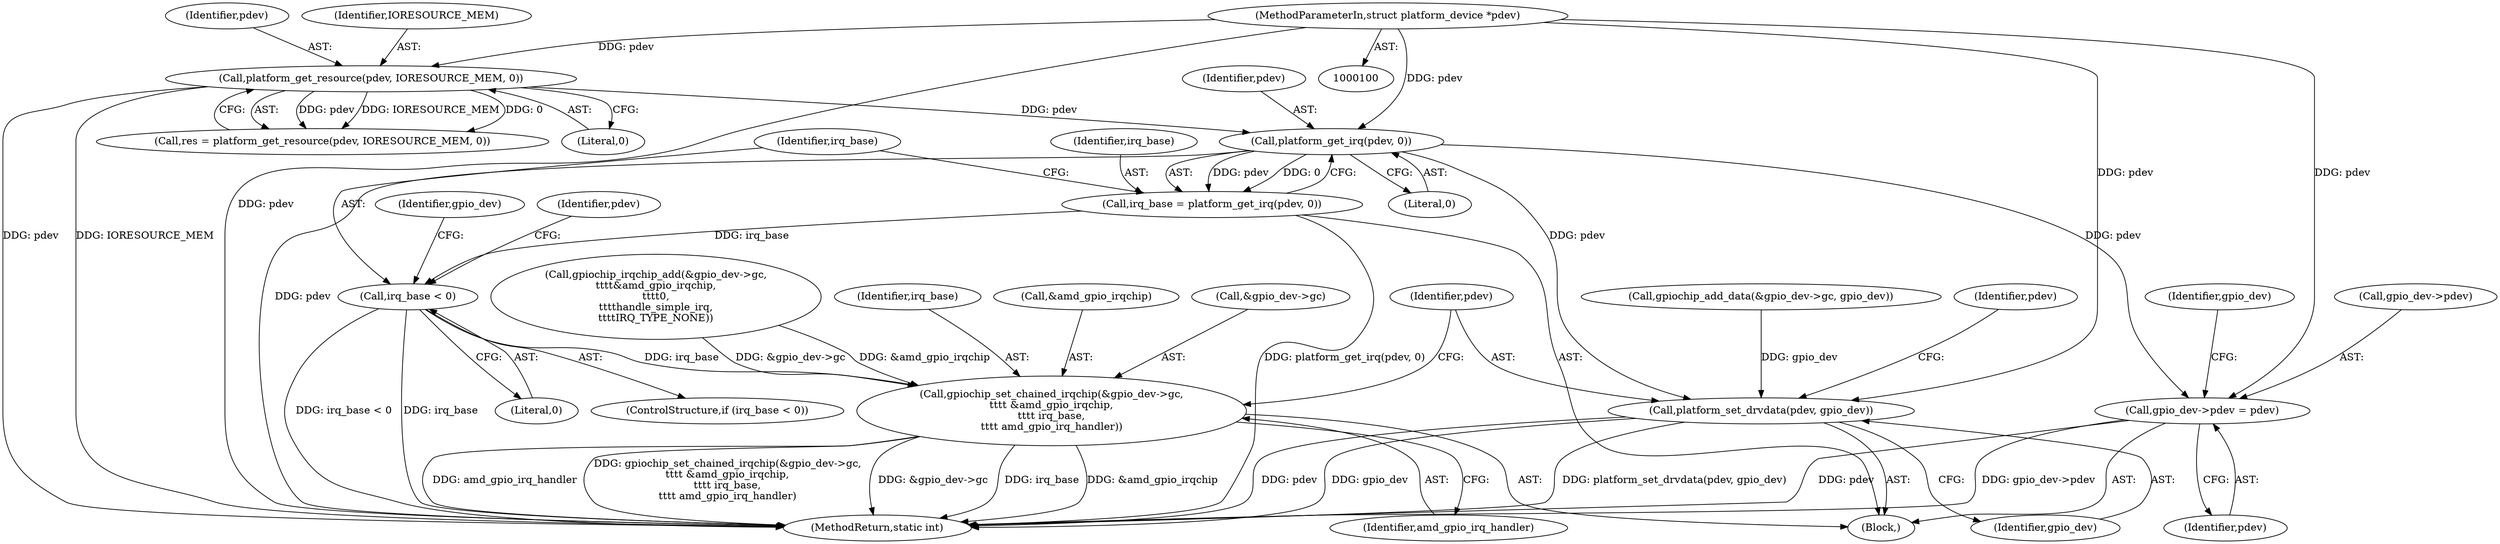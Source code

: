 digraph "0_linux_251e22abde21833b3d29577e4d8c7aaccd650eee@pointer" {
"1000174" [label="(Call,platform_get_irq(pdev, 0))"];
"1000133" [label="(Call,platform_get_resource(pdev, IORESOURCE_MEM, 0))"];
"1000101" [label="(MethodParameterIn,struct platform_device *pdev)"];
"1000172" [label="(Call,irq_base = platform_get_irq(pdev, 0))"];
"1000178" [label="(Call,irq_base < 0)"];
"1000401" [label="(Call,gpiochip_set_chained_irqchip(&gpio_dev->gc,\n\t\t\t\t &amd_gpio_irqchip,\n\t\t\t\t irq_base,\n\t\t\t\t amd_gpio_irq_handler))"];
"1000191" [label="(Call,gpio_dev->pdev = pdev)"];
"1000410" [label="(Call,platform_set_drvdata(pdev, gpio_dev))"];
"1000176" [label="(Literal,0)"];
"1000102" [label="(Block,)"];
"1000193" [label="(Identifier,gpio_dev)"];
"1000401" [label="(Call,gpiochip_set_chained_irqchip(&gpio_dev->gc,\n\t\t\t\t &amd_gpio_irqchip,\n\t\t\t\t irq_base,\n\t\t\t\t amd_gpio_irq_handler))"];
"1000101" [label="(MethodParameterIn,struct platform_device *pdev)"];
"1000180" [label="(Literal,0)"];
"1000412" [label="(Identifier,gpio_dev)"];
"1000340" [label="(Call,gpiochip_add_data(&gpio_dev->gc, gpio_dev))"];
"1000175" [label="(Identifier,pdev)"];
"1000177" [label="(ControlStructure,if (irq_base < 0))"];
"1000408" [label="(Identifier,irq_base)"];
"1000178" [label="(Call,irq_base < 0)"];
"1000195" [label="(Identifier,pdev)"];
"1000406" [label="(Call,&amd_gpio_irqchip)"];
"1000192" [label="(Call,gpio_dev->pdev)"];
"1000410" [label="(Call,platform_set_drvdata(pdev, gpio_dev))"];
"1000402" [label="(Call,&gpio_dev->gc)"];
"1000136" [label="(Literal,0)"];
"1000377" [label="(Call,gpiochip_irqchip_add(&gpio_dev->gc,\n\t\t\t\t&amd_gpio_irqchip,\n\t\t\t\t0,\n\t\t\t\thandle_simple_irq,\n\t\t\t\tIRQ_TYPE_NONE))"];
"1000131" [label="(Call,res = platform_get_resource(pdev, IORESOURCE_MEM, 0))"];
"1000429" [label="(MethodReturn,static int)"];
"1000191" [label="(Call,gpio_dev->pdev = pdev)"];
"1000416" [label="(Identifier,pdev)"];
"1000173" [label="(Identifier,irq_base)"];
"1000133" [label="(Call,platform_get_resource(pdev, IORESOURCE_MEM, 0))"];
"1000179" [label="(Identifier,irq_base)"];
"1000199" [label="(Identifier,gpio_dev)"];
"1000134" [label="(Identifier,pdev)"];
"1000172" [label="(Call,irq_base = platform_get_irq(pdev, 0))"];
"1000135" [label="(Identifier,IORESOURCE_MEM)"];
"1000409" [label="(Identifier,amd_gpio_irq_handler)"];
"1000185" [label="(Identifier,pdev)"];
"1000174" [label="(Call,platform_get_irq(pdev, 0))"];
"1000411" [label="(Identifier,pdev)"];
"1000174" -> "1000172"  [label="AST: "];
"1000174" -> "1000176"  [label="CFG: "];
"1000175" -> "1000174"  [label="AST: "];
"1000176" -> "1000174"  [label="AST: "];
"1000172" -> "1000174"  [label="CFG: "];
"1000174" -> "1000429"  [label="DDG: pdev"];
"1000174" -> "1000172"  [label="DDG: pdev"];
"1000174" -> "1000172"  [label="DDG: 0"];
"1000133" -> "1000174"  [label="DDG: pdev"];
"1000101" -> "1000174"  [label="DDG: pdev"];
"1000174" -> "1000191"  [label="DDG: pdev"];
"1000174" -> "1000410"  [label="DDG: pdev"];
"1000133" -> "1000131"  [label="AST: "];
"1000133" -> "1000136"  [label="CFG: "];
"1000134" -> "1000133"  [label="AST: "];
"1000135" -> "1000133"  [label="AST: "];
"1000136" -> "1000133"  [label="AST: "];
"1000131" -> "1000133"  [label="CFG: "];
"1000133" -> "1000429"  [label="DDG: pdev"];
"1000133" -> "1000429"  [label="DDG: IORESOURCE_MEM"];
"1000133" -> "1000131"  [label="DDG: pdev"];
"1000133" -> "1000131"  [label="DDG: IORESOURCE_MEM"];
"1000133" -> "1000131"  [label="DDG: 0"];
"1000101" -> "1000133"  [label="DDG: pdev"];
"1000101" -> "1000100"  [label="AST: "];
"1000101" -> "1000429"  [label="DDG: pdev"];
"1000101" -> "1000191"  [label="DDG: pdev"];
"1000101" -> "1000410"  [label="DDG: pdev"];
"1000172" -> "1000102"  [label="AST: "];
"1000173" -> "1000172"  [label="AST: "];
"1000179" -> "1000172"  [label="CFG: "];
"1000172" -> "1000429"  [label="DDG: platform_get_irq(pdev, 0)"];
"1000172" -> "1000178"  [label="DDG: irq_base"];
"1000178" -> "1000177"  [label="AST: "];
"1000178" -> "1000180"  [label="CFG: "];
"1000179" -> "1000178"  [label="AST: "];
"1000180" -> "1000178"  [label="AST: "];
"1000185" -> "1000178"  [label="CFG: "];
"1000193" -> "1000178"  [label="CFG: "];
"1000178" -> "1000429"  [label="DDG: irq_base < 0"];
"1000178" -> "1000429"  [label="DDG: irq_base"];
"1000178" -> "1000401"  [label="DDG: irq_base"];
"1000401" -> "1000102"  [label="AST: "];
"1000401" -> "1000409"  [label="CFG: "];
"1000402" -> "1000401"  [label="AST: "];
"1000406" -> "1000401"  [label="AST: "];
"1000408" -> "1000401"  [label="AST: "];
"1000409" -> "1000401"  [label="AST: "];
"1000411" -> "1000401"  [label="CFG: "];
"1000401" -> "1000429"  [label="DDG: amd_gpio_irq_handler"];
"1000401" -> "1000429"  [label="DDG: gpiochip_set_chained_irqchip(&gpio_dev->gc,\n\t\t\t\t &amd_gpio_irqchip,\n\t\t\t\t irq_base,\n\t\t\t\t amd_gpio_irq_handler)"];
"1000401" -> "1000429"  [label="DDG: &gpio_dev->gc"];
"1000401" -> "1000429"  [label="DDG: irq_base"];
"1000401" -> "1000429"  [label="DDG: &amd_gpio_irqchip"];
"1000377" -> "1000401"  [label="DDG: &gpio_dev->gc"];
"1000377" -> "1000401"  [label="DDG: &amd_gpio_irqchip"];
"1000191" -> "1000102"  [label="AST: "];
"1000191" -> "1000195"  [label="CFG: "];
"1000192" -> "1000191"  [label="AST: "];
"1000195" -> "1000191"  [label="AST: "];
"1000199" -> "1000191"  [label="CFG: "];
"1000191" -> "1000429"  [label="DDG: pdev"];
"1000191" -> "1000429"  [label="DDG: gpio_dev->pdev"];
"1000410" -> "1000102"  [label="AST: "];
"1000410" -> "1000412"  [label="CFG: "];
"1000411" -> "1000410"  [label="AST: "];
"1000412" -> "1000410"  [label="AST: "];
"1000416" -> "1000410"  [label="CFG: "];
"1000410" -> "1000429"  [label="DDG: pdev"];
"1000410" -> "1000429"  [label="DDG: gpio_dev"];
"1000410" -> "1000429"  [label="DDG: platform_set_drvdata(pdev, gpio_dev)"];
"1000340" -> "1000410"  [label="DDG: gpio_dev"];
}
